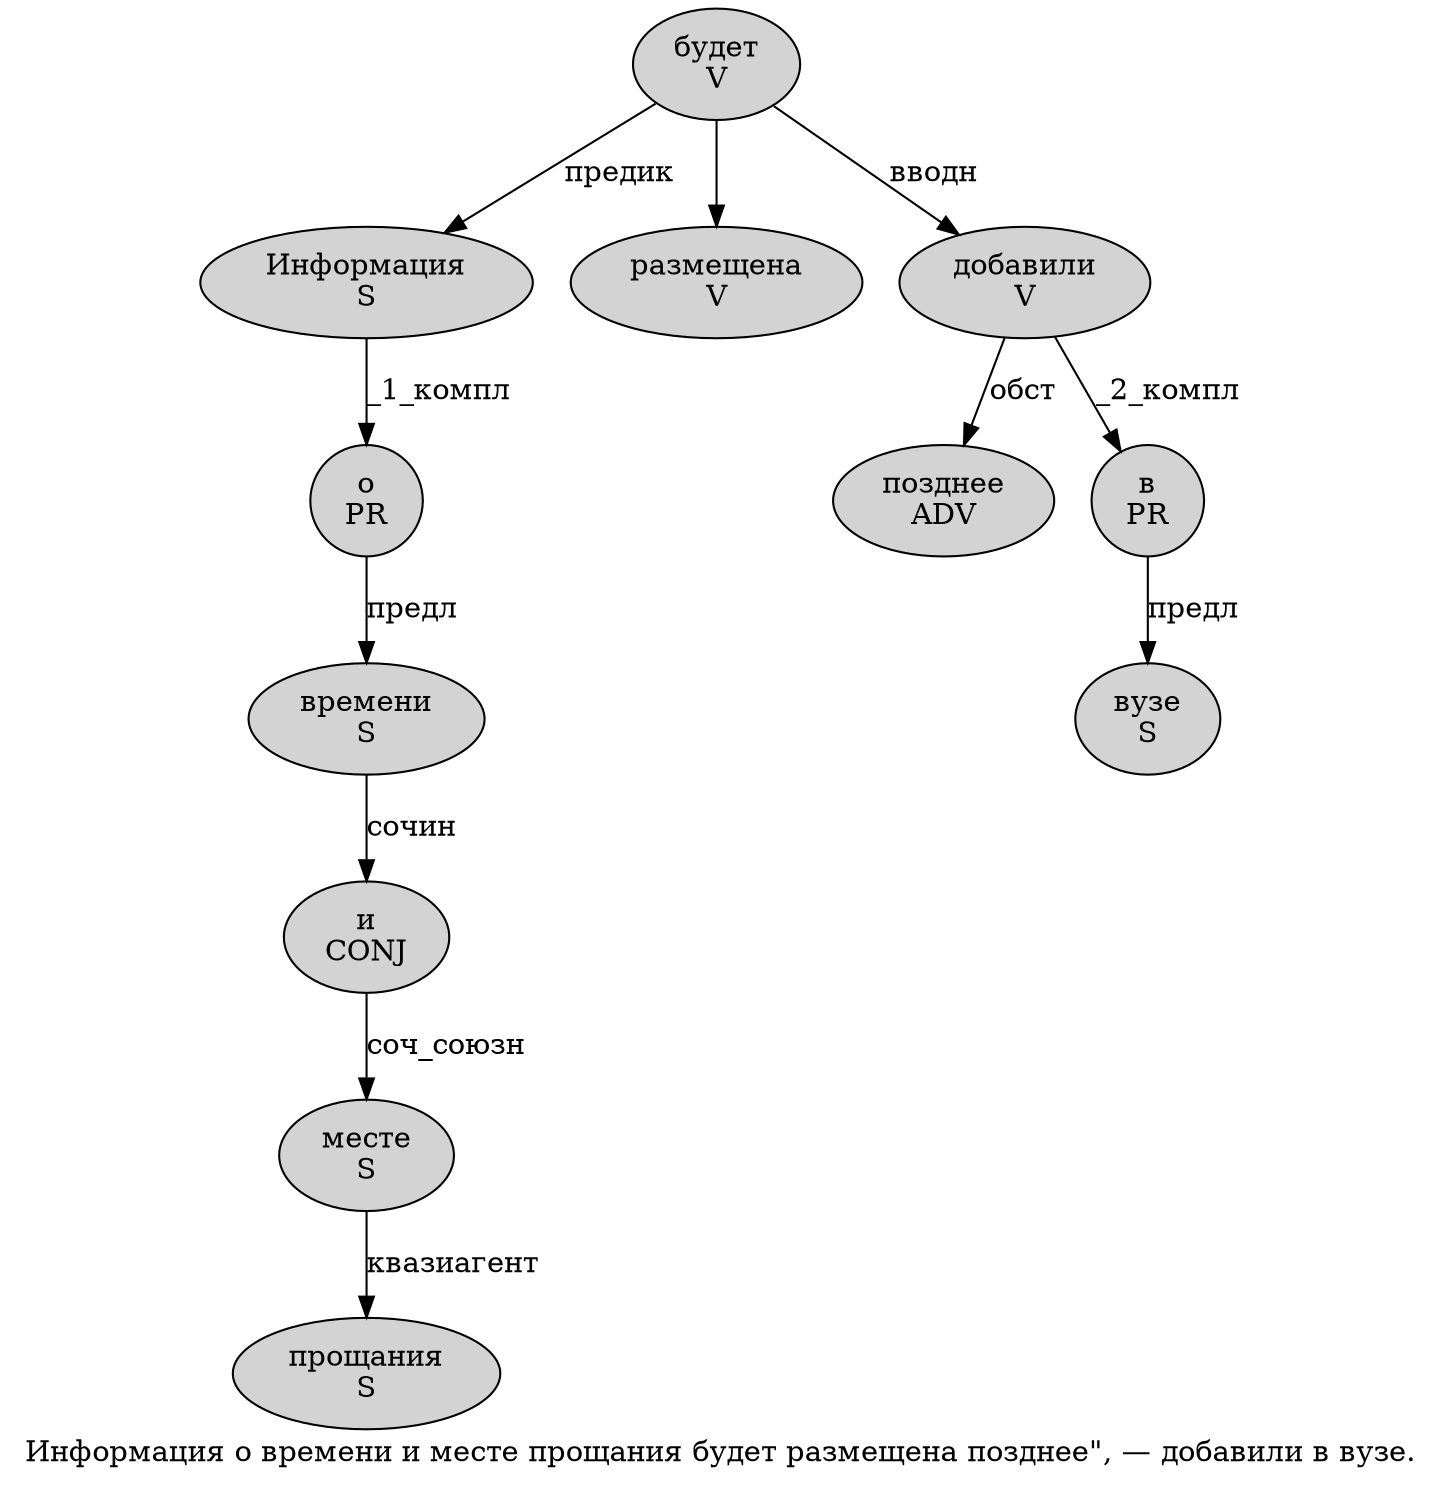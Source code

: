 digraph SENTENCE_196 {
	graph [label="Информация о времени и месте прощания будет размещена позднее\", — добавили в вузе."]
	node [style=filled]
		0 [label="Информация
S" color="" fillcolor=lightgray penwidth=1 shape=ellipse]
		1 [label="о
PR" color="" fillcolor=lightgray penwidth=1 shape=ellipse]
		2 [label="времени
S" color="" fillcolor=lightgray penwidth=1 shape=ellipse]
		3 [label="и
CONJ" color="" fillcolor=lightgray penwidth=1 shape=ellipse]
		4 [label="месте
S" color="" fillcolor=lightgray penwidth=1 shape=ellipse]
		5 [label="прощания
S" color="" fillcolor=lightgray penwidth=1 shape=ellipse]
		6 [label="будет
V" color="" fillcolor=lightgray penwidth=1 shape=ellipse]
		7 [label="размещена
V" color="" fillcolor=lightgray penwidth=1 shape=ellipse]
		8 [label="позднее
ADV" color="" fillcolor=lightgray penwidth=1 shape=ellipse]
		12 [label="добавили
V" color="" fillcolor=lightgray penwidth=1 shape=ellipse]
		13 [label="в
PR" color="" fillcolor=lightgray penwidth=1 shape=ellipse]
		14 [label="вузе
S" color="" fillcolor=lightgray penwidth=1 shape=ellipse]
			0 -> 1 [label="_1_компл"]
			3 -> 4 [label="соч_союзн"]
			1 -> 2 [label="предл"]
			2 -> 3 [label="сочин"]
			6 -> 0 [label="предик"]
			6 -> 7
			6 -> 12 [label="вводн"]
			4 -> 5 [label="квазиагент"]
			12 -> 8 [label="обст"]
			12 -> 13 [label="_2_компл"]
			13 -> 14 [label="предл"]
}